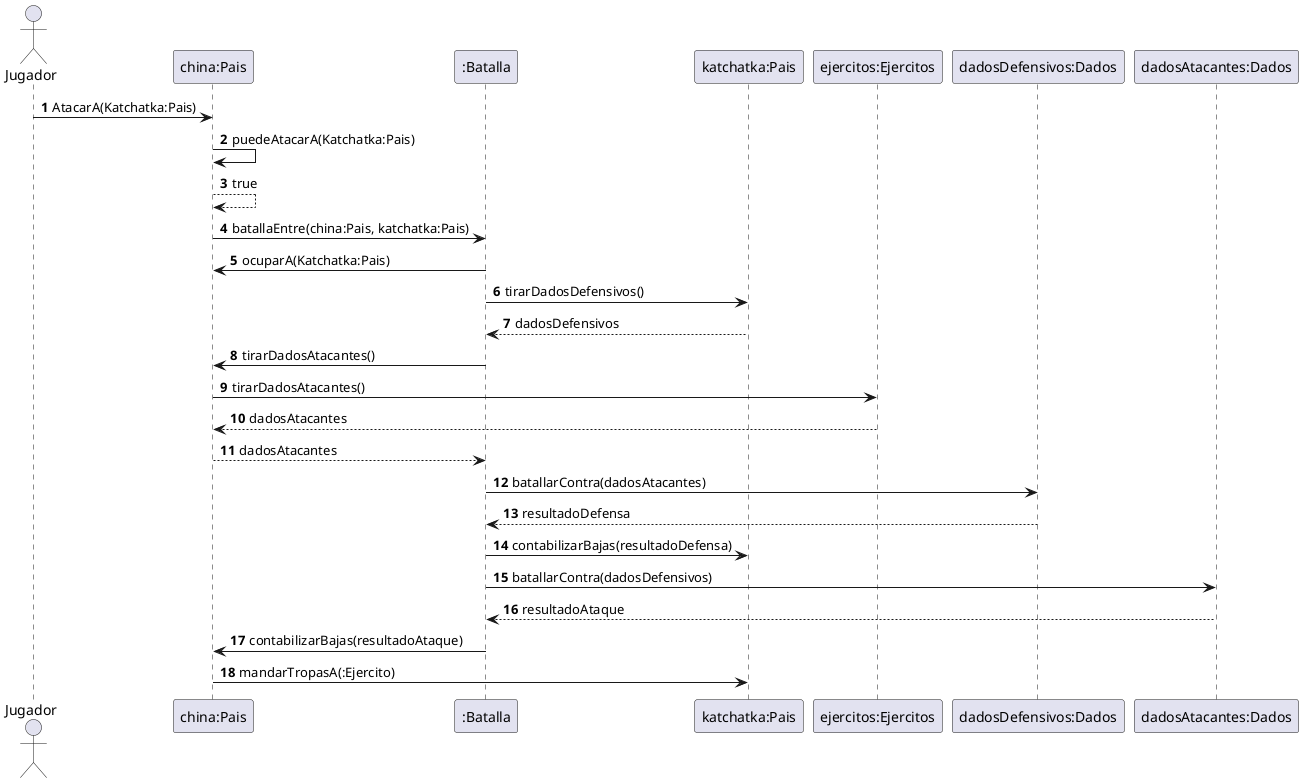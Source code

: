 @startuml
'https://plantuml.com/sequence-diagram

autonumber
'Gana Jugador 1'
Actor Jugador

Jugador -> "china:Pais": AtacarA(Katchatka:Pais)

"china:Pais"-> "china:Pais": puedeAtacarA(Katchatka:Pais)
return true

"china:Pais" -> ":Batalla":batallaEntre(china:Pais, katchatka:Pais)

":Batalla" -> "china:Pais": ocuparA(Katchatka:Pais)

":Batalla" -> "katchatka:Pais": tirarDadosDefensivos()
return dadosDefensivos

":Batalla" -> "china:Pais": tirarDadosAtacantes()
    "china:Pais" -> "ejercitos:Ejercitos": tirarDadosAtacantes()
    return dadosAtacantes
"china:Pais" --> ":Batalla": dadosAtacantes

":Batalla" -> "dadosDefensivos:Dados": batallarContra(dadosAtacantes)
return resultadoDefensa

":Batalla" -> "katchatka:Pais": contabilizarBajas(resultadoDefensa)

":Batalla" -> "dadosAtacantes:Dados": batallarContra(dadosDefensivos)
return resultadoAtaque

":Batalla" -> "china:Pais": contabilizarBajas(resultadoAtaque)

"china:Pais" -> "katchatka:Pais": mandarTropasA(:Ejercito)

@enduml